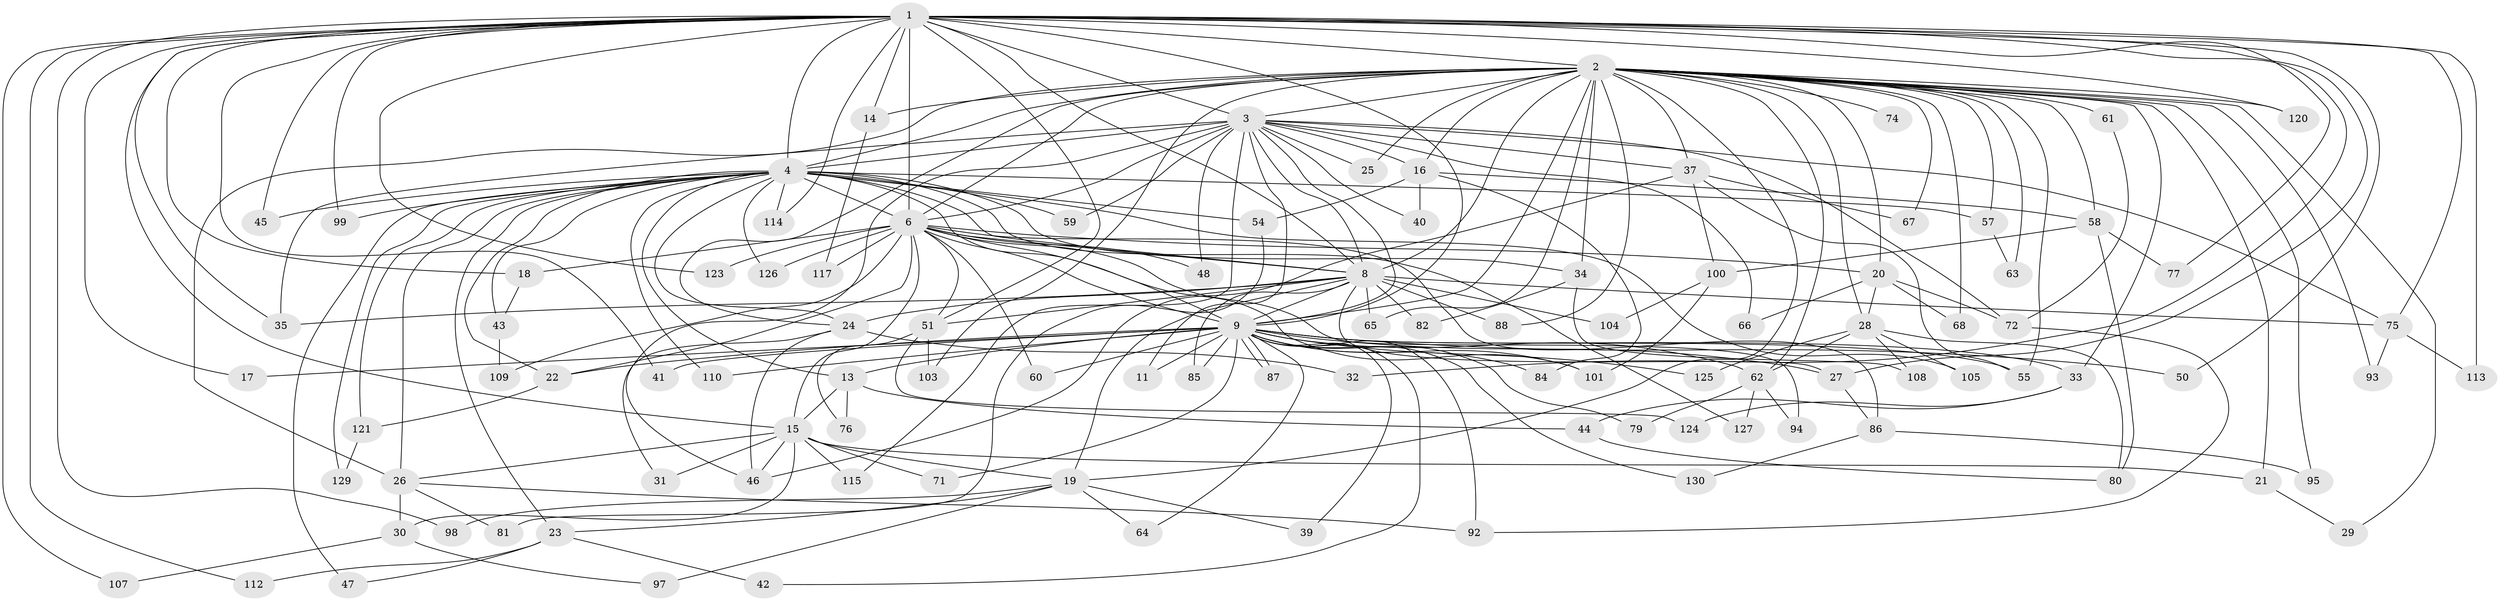 // original degree distribution, {31: 0.007692307692307693, 26: 0.007692307692307693, 23: 0.007692307692307693, 19: 0.023076923076923078, 25: 0.007692307692307693, 13: 0.007692307692307693, 21: 0.007692307692307693, 32: 0.007692307692307693, 2: 0.5769230769230769, 5: 0.06923076923076923, 3: 0.16153846153846155, 11: 0.007692307692307693, 6: 0.038461538461538464, 7: 0.007692307692307693, 4: 0.05384615384615385, 8: 0.007692307692307693}
// Generated by graph-tools (version 1.1) at 2025/41/03/06/25 10:41:42]
// undirected, 103 vertices, 228 edges
graph export_dot {
graph [start="1"]
  node [color=gray90,style=filled];
  1 [super="+38"];
  2 [super="+5"];
  3 [super="+118"];
  4 [super="+10"];
  6 [super="+7"];
  8 [super="+12"];
  9 [super="+36"];
  11;
  13;
  14;
  15 [super="+49"];
  16;
  17;
  18;
  19 [super="+83"];
  20 [super="+52"];
  21;
  22;
  23;
  24 [super="+111"];
  25;
  26 [super="+69"];
  27 [super="+90"];
  28 [super="+70"];
  29;
  30;
  31;
  32;
  33;
  34;
  35 [super="+56"];
  37 [super="+53"];
  39;
  40;
  41 [super="+119"];
  42;
  43;
  44;
  45;
  46 [super="+73"];
  47;
  48;
  50;
  51 [super="+102"];
  54;
  55 [super="+89"];
  57;
  58;
  59;
  60;
  61;
  62 [super="+96"];
  63;
  64;
  65;
  66;
  67;
  68;
  71;
  72 [super="+78"];
  74;
  75 [super="+128"];
  76;
  77;
  79;
  80 [super="+106"];
  81;
  82;
  84;
  85;
  86 [super="+91"];
  87;
  88;
  92 [super="+116"];
  93;
  94;
  95;
  97;
  98;
  99;
  100 [super="+122"];
  101;
  103;
  104;
  105;
  107;
  108;
  109;
  110;
  112;
  113;
  114;
  115;
  117;
  120;
  121;
  123;
  124;
  125;
  126;
  127;
  129;
  130;
  1 -- 2 [weight=3];
  1 -- 3;
  1 -- 4 [weight=2];
  1 -- 6 [weight=2];
  1 -- 8;
  1 -- 9;
  1 -- 14;
  1 -- 15;
  1 -- 17;
  1 -- 18;
  1 -- 27;
  1 -- 32;
  1 -- 41;
  1 -- 45;
  1 -- 50;
  1 -- 75;
  1 -- 77;
  1 -- 98;
  1 -- 99;
  1 -- 107;
  1 -- 112;
  1 -- 113;
  1 -- 114;
  1 -- 120;
  1 -- 123;
  1 -- 51;
  1 -- 35;
  2 -- 3 [weight=2];
  2 -- 4 [weight=4];
  2 -- 6 [weight=4];
  2 -- 8 [weight=2];
  2 -- 9 [weight=2];
  2 -- 14;
  2 -- 26;
  2 -- 29;
  2 -- 33;
  2 -- 58;
  2 -- 61 [weight=2];
  2 -- 62;
  2 -- 63;
  2 -- 67;
  2 -- 68;
  2 -- 74 [weight=2];
  2 -- 88;
  2 -- 93;
  2 -- 95;
  2 -- 120;
  2 -- 65;
  2 -- 16;
  2 -- 20 [weight=2];
  2 -- 21;
  2 -- 24;
  2 -- 25;
  2 -- 28 [weight=2];
  2 -- 34;
  2 -- 37;
  2 -- 103;
  2 -- 55;
  2 -- 57;
  2 -- 19;
  3 -- 4 [weight=2];
  3 -- 6 [weight=3];
  3 -- 8;
  3 -- 9;
  3 -- 11;
  3 -- 16;
  3 -- 25;
  3 -- 35;
  3 -- 37;
  3 -- 40;
  3 -- 46;
  3 -- 48;
  3 -- 59;
  3 -- 66;
  3 -- 75;
  3 -- 115;
  3 -- 72;
  4 -- 6 [weight=4];
  4 -- 8 [weight=2];
  4 -- 9 [weight=2];
  4 -- 13;
  4 -- 22;
  4 -- 26;
  4 -- 34;
  4 -- 43;
  4 -- 114;
  4 -- 121;
  4 -- 126;
  4 -- 127;
  4 -- 129;
  4 -- 99;
  4 -- 105;
  4 -- 45;
  4 -- 110;
  4 -- 47;
  4 -- 54;
  4 -- 23;
  4 -- 57;
  4 -- 59;
  4 -- 24;
  6 -- 8 [weight=2];
  6 -- 9 [weight=2];
  6 -- 51;
  6 -- 60;
  6 -- 86 [weight=2];
  6 -- 101;
  6 -- 15;
  6 -- 18;
  6 -- 20;
  6 -- 22;
  6 -- 94;
  6 -- 109;
  6 -- 48;
  6 -- 117;
  6 -- 123;
  6 -- 126;
  8 -- 9;
  8 -- 24;
  8 -- 27;
  8 -- 51;
  8 -- 65;
  8 -- 82;
  8 -- 85;
  8 -- 104;
  8 -- 35;
  8 -- 88;
  8 -- 19;
  8 -- 75;
  9 -- 11;
  9 -- 13;
  9 -- 17;
  9 -- 33;
  9 -- 39;
  9 -- 41 [weight=2];
  9 -- 42;
  9 -- 50;
  9 -- 60;
  9 -- 62;
  9 -- 71;
  9 -- 84;
  9 -- 85;
  9 -- 87;
  9 -- 87;
  9 -- 92;
  9 -- 101;
  9 -- 125;
  9 -- 130;
  9 -- 64;
  9 -- 22;
  9 -- 110;
  9 -- 79;
  9 -- 27;
  9 -- 55;
  13 -- 44;
  13 -- 76;
  13 -- 15;
  14 -- 117;
  15 -- 19;
  15 -- 21;
  15 -- 30;
  15 -- 31;
  15 -- 71;
  15 -- 115;
  15 -- 46;
  15 -- 26;
  16 -- 40;
  16 -- 54;
  16 -- 58;
  16 -- 84;
  18 -- 43;
  19 -- 23;
  19 -- 39;
  19 -- 64;
  19 -- 97;
  19 -- 98;
  20 -- 28;
  20 -- 66;
  20 -- 68;
  20 -- 72;
  21 -- 29;
  22 -- 121;
  23 -- 42;
  23 -- 47;
  23 -- 112;
  24 -- 31;
  24 -- 32;
  24 -- 46;
  26 -- 30;
  26 -- 81;
  26 -- 92;
  27 -- 86;
  28 -- 80;
  28 -- 105;
  28 -- 108;
  28 -- 125;
  28 -- 62;
  30 -- 97;
  30 -- 107;
  33 -- 44;
  33 -- 124;
  34 -- 82;
  34 -- 108;
  37 -- 55;
  37 -- 67;
  37 -- 100;
  37 -- 46;
  43 -- 109;
  44 -- 80;
  51 -- 76;
  51 -- 124;
  51 -- 103;
  54 -- 81;
  57 -- 63;
  58 -- 77;
  58 -- 100;
  58 -- 80;
  61 -- 72;
  62 -- 79;
  62 -- 94;
  62 -- 127;
  72 -- 92;
  75 -- 93;
  75 -- 113;
  86 -- 95;
  86 -- 130;
  100 -- 104;
  100 -- 101;
  121 -- 129;
}
